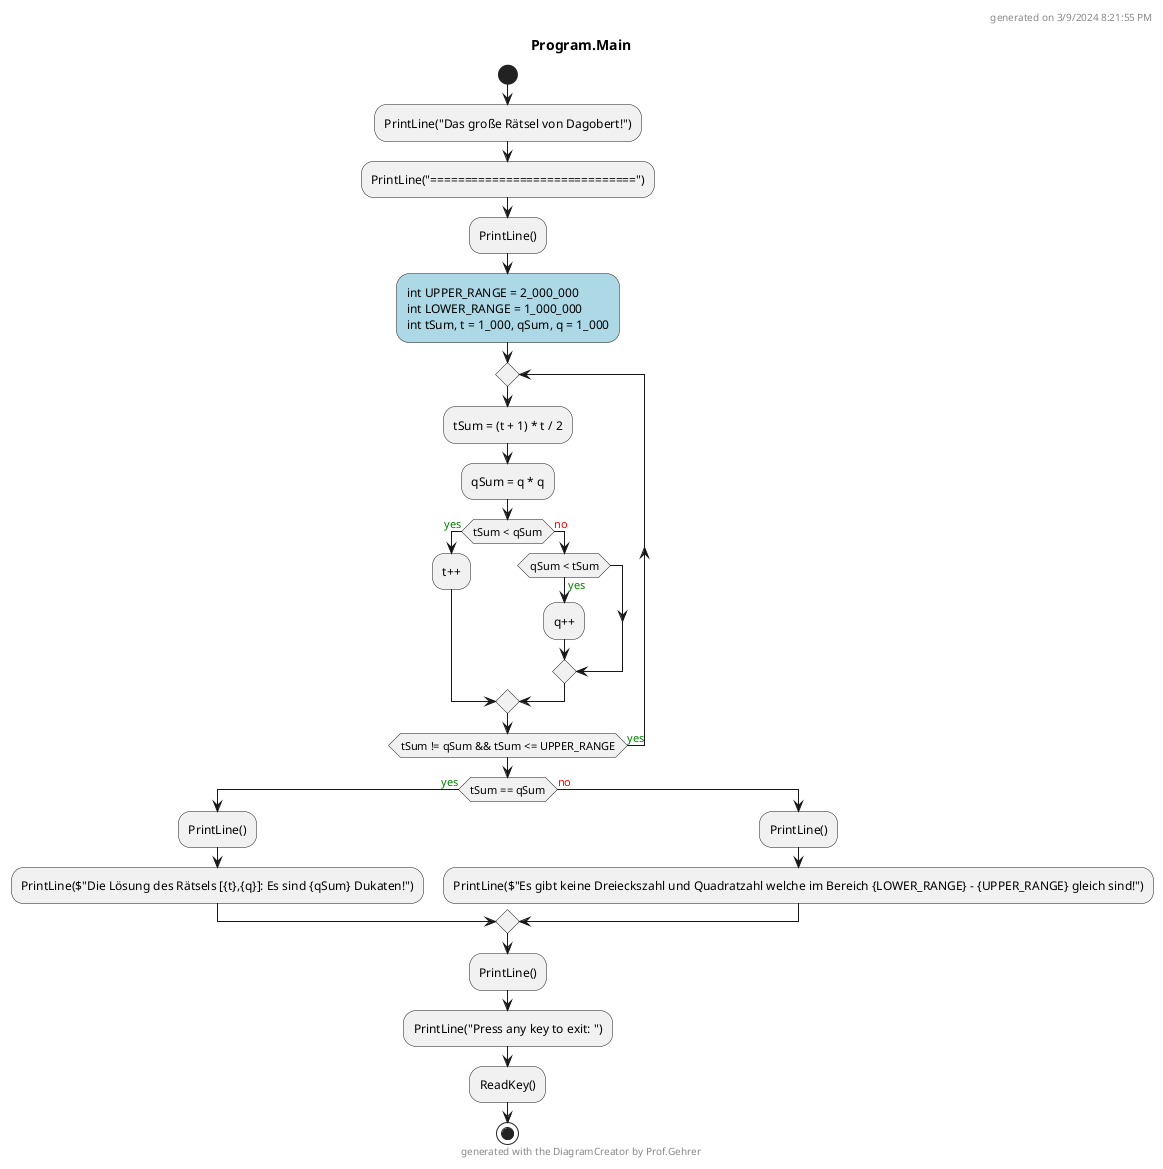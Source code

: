 @startuml Program.Main
header
generated on 3/9/2024 8:21:55 PM
end header
title Program.Main
start
:PrintLine("Das große Rätsel von Dagobert!");
:PrintLine("==============================");
:PrintLine();
#LightBlue:int UPPER_RANGE = 2_000_000
int LOWER_RANGE = 1_000_000
int tSum, t = 1_000, qSum, q = 1_000;
repeat
    :tSum = (t + 1) * t / 2;
    :qSum = q * q;
    if (tSum < qSum) then (<color:green>yes)
        :t++;
      else (<color:red>no)
        if (qSum < tSum) then (<color:green>yes)
            :q++;
        endif
    endif
repeat while (tSum != qSum && tSum <= UPPER_RANGE) is (<color:green>yes)
if (tSum == qSum) then (<color:green>yes)
    :PrintLine();
    :PrintLine($"Die Lösung des Rätsels [{t},{q}]: Es sind {qSum} Dukaten!");
  else (<color:red>no)
      :PrintLine();
      :PrintLine($"Es gibt keine Dreieckszahl und Quadratzahl welche im Bereich {LOWER_RANGE} - {UPPER_RANGE} gleich sind!");
endif
:PrintLine();
:PrintLine("Press any key to exit: ");
:ReadKey();
footer
generated with the DiagramCreator by Prof.Gehrer
end footer
stop
@enduml
